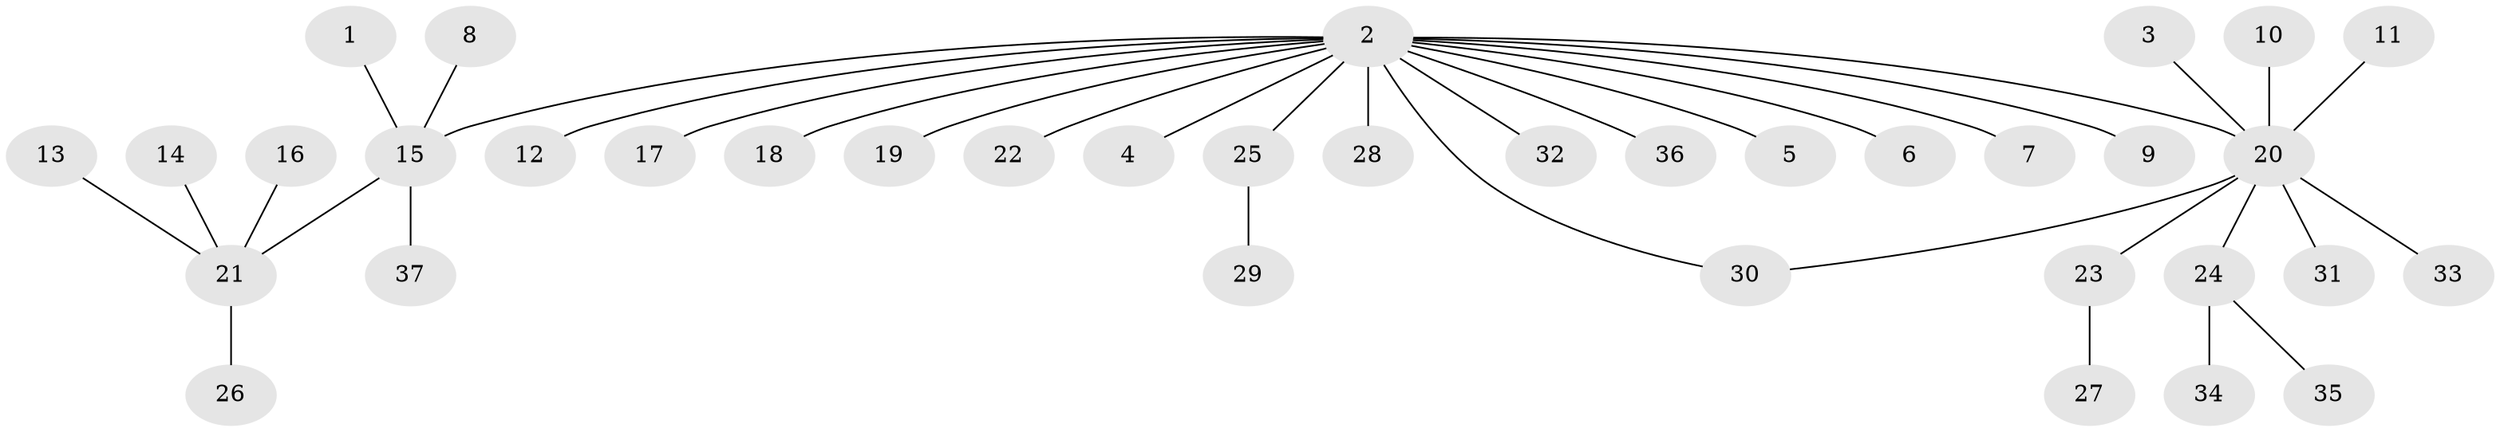 // original degree distribution, {12: 0.013513513513513514, 9: 0.013513513513513514, 7: 0.013513513513513514, 1: 0.6621621621621622, 4: 0.013513513513513514, 10: 0.013513513513513514, 8: 0.013513513513513514, 2: 0.1891891891891892, 5: 0.04054054054054054, 3: 0.02702702702702703}
// Generated by graph-tools (version 1.1) at 2025/26/03/09/25 03:26:02]
// undirected, 37 vertices, 37 edges
graph export_dot {
graph [start="1"]
  node [color=gray90,style=filled];
  1;
  2;
  3;
  4;
  5;
  6;
  7;
  8;
  9;
  10;
  11;
  12;
  13;
  14;
  15;
  16;
  17;
  18;
  19;
  20;
  21;
  22;
  23;
  24;
  25;
  26;
  27;
  28;
  29;
  30;
  31;
  32;
  33;
  34;
  35;
  36;
  37;
  1 -- 15 [weight=1.0];
  2 -- 4 [weight=1.0];
  2 -- 5 [weight=1.0];
  2 -- 6 [weight=1.0];
  2 -- 7 [weight=1.0];
  2 -- 9 [weight=1.0];
  2 -- 12 [weight=1.0];
  2 -- 15 [weight=1.0];
  2 -- 17 [weight=1.0];
  2 -- 18 [weight=1.0];
  2 -- 19 [weight=1.0];
  2 -- 20 [weight=1.0];
  2 -- 22 [weight=1.0];
  2 -- 25 [weight=1.0];
  2 -- 28 [weight=1.0];
  2 -- 30 [weight=1.0];
  2 -- 32 [weight=1.0];
  2 -- 36 [weight=1.0];
  3 -- 20 [weight=1.0];
  8 -- 15 [weight=1.0];
  10 -- 20 [weight=1.0];
  11 -- 20 [weight=1.0];
  13 -- 21 [weight=1.0];
  14 -- 21 [weight=1.0];
  15 -- 21 [weight=1.0];
  15 -- 37 [weight=1.0];
  16 -- 21 [weight=1.0];
  20 -- 23 [weight=1.0];
  20 -- 24 [weight=1.0];
  20 -- 30 [weight=1.0];
  20 -- 31 [weight=1.0];
  20 -- 33 [weight=1.0];
  21 -- 26 [weight=1.0];
  23 -- 27 [weight=1.0];
  24 -- 34 [weight=1.0];
  24 -- 35 [weight=1.0];
  25 -- 29 [weight=1.0];
}
